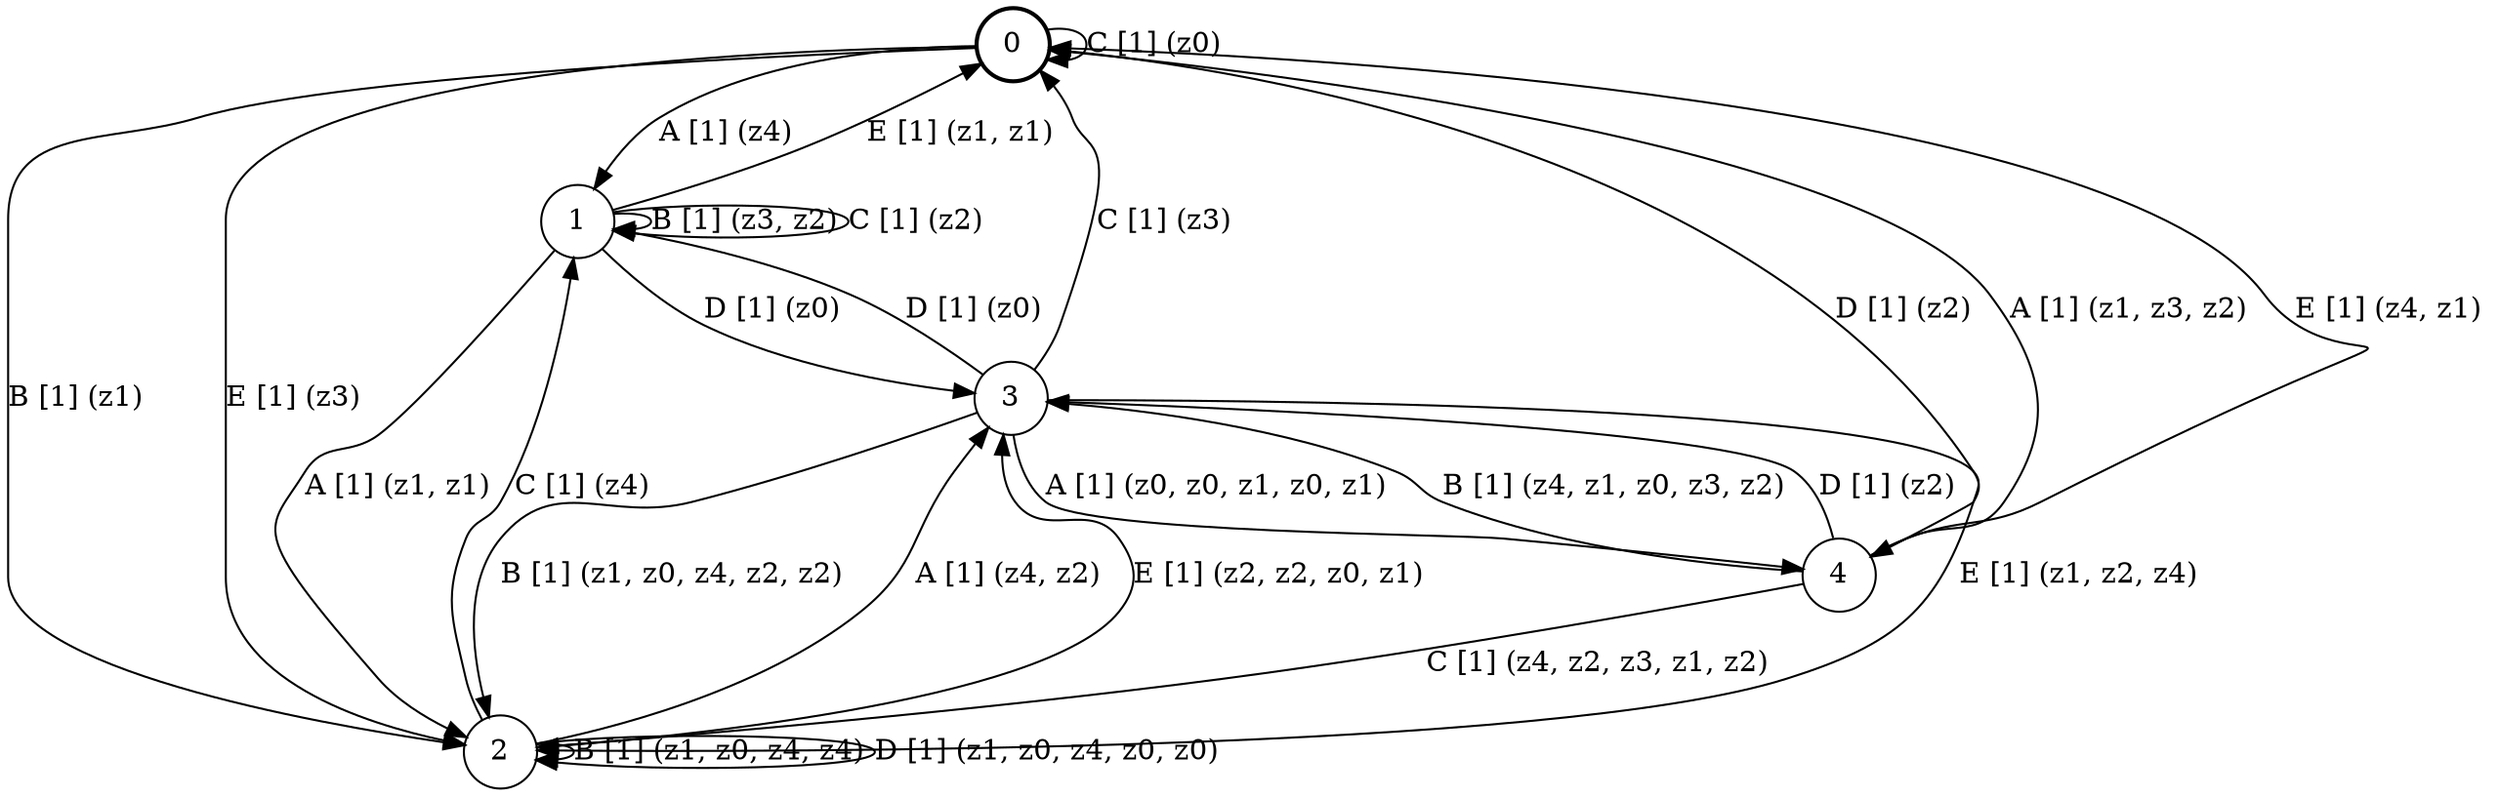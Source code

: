 # generated file, don't try to modify
# command: dot -Tpng <filename> > tree.png
digraph Automaton {
    node [shape = circle];
    0 [style = "bold"];
    0 -> 1 [label = "A [1] (z4) "];
    0 -> 2 [label = "B [1] (z1) "];
    0 -> 0 [label = "C [1] (z0) "];
    0 -> 4 [label = "D [1] (z2) "];
    0 -> 2 [label = "E [1] (z3) "];
    1 -> 2 [label = "A [1] (z1, z1) "];
    1 -> 1 [label = "B [1] (z3, z2) "];
    1 -> 1 [label = "C [1] (z2) "];
    1 -> 3 [label = "D [1] (z0) "];
    1 -> 0 [label = "E [1] (z1, z1) "];
    2 -> 3 [label = "A [1] (z4, z2) "];
    2 -> 2 [label = "B [1] (z1, z0, z4, z4) "];
    2 -> 1 [label = "C [1] (z4) "];
    2 -> 2 [label = "D [1] (z1, z0, z4, z0, z0) "];
    2 -> 3 [label = "E [1] (z2, z2, z0, z1) "];
    3 -> 4 [label = "A [1] (z0, z0, z1, z0, z1) "];
    3 -> 2 [label = "B [1] (z1, z0, z4, z2, z2) "];
    3 -> 0 [label = "C [1] (z3) "];
    3 -> 1 [label = "D [1] (z0) "];
    3 -> 2 [label = "E [1] (z1, z2, z4) "];
    4 -> 0 [label = "A [1] (z1, z3, z2) "];
    4 -> 3 [label = "B [1] (z4, z1, z0, z3, z2) "];
    4 -> 2 [label = "C [1] (z4, z2, z3, z1, z2) "];
    4 -> 3 [label = "D [1] (z2) "];
    4 -> 0 [label = "E [1] (z4, z1) "];
}
